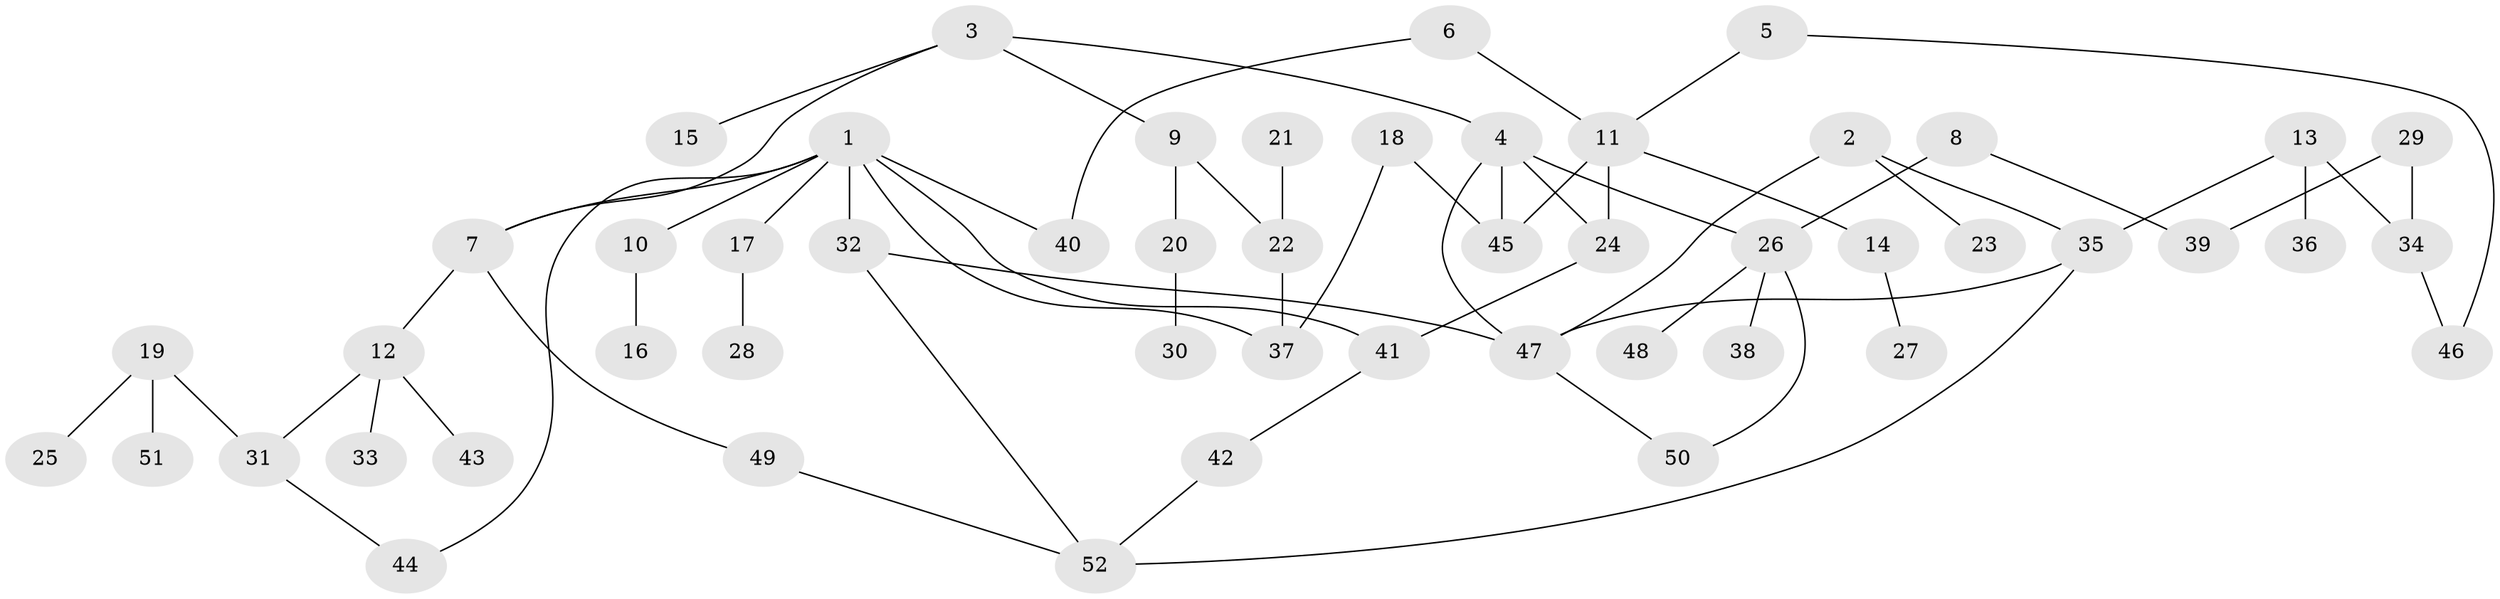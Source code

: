 // original degree distribution, {6: 0.038461538461538464, 5: 0.028846153846153848, 4: 0.057692307692307696, 3: 0.17307692307692307, 2: 0.38461538461538464, 7: 0.009615384615384616, 1: 0.3076923076923077}
// Generated by graph-tools (version 1.1) at 2025/01/03/09/25 03:01:05]
// undirected, 52 vertices, 65 edges
graph export_dot {
graph [start="1"]
  node [color=gray90,style=filled];
  1;
  2;
  3;
  4;
  5;
  6;
  7;
  8;
  9;
  10;
  11;
  12;
  13;
  14;
  15;
  16;
  17;
  18;
  19;
  20;
  21;
  22;
  23;
  24;
  25;
  26;
  27;
  28;
  29;
  30;
  31;
  32;
  33;
  34;
  35;
  36;
  37;
  38;
  39;
  40;
  41;
  42;
  43;
  44;
  45;
  46;
  47;
  48;
  49;
  50;
  51;
  52;
  1 -- 7 [weight=1.0];
  1 -- 10 [weight=1.0];
  1 -- 17 [weight=1.0];
  1 -- 32 [weight=1.0];
  1 -- 37 [weight=1.0];
  1 -- 40 [weight=1.0];
  1 -- 41 [weight=1.0];
  1 -- 44 [weight=1.0];
  2 -- 23 [weight=1.0];
  2 -- 35 [weight=1.0];
  2 -- 47 [weight=1.0];
  3 -- 4 [weight=1.0];
  3 -- 7 [weight=1.0];
  3 -- 9 [weight=1.0];
  3 -- 15 [weight=1.0];
  4 -- 24 [weight=1.0];
  4 -- 26 [weight=1.0];
  4 -- 45 [weight=1.0];
  4 -- 47 [weight=1.0];
  5 -- 11 [weight=1.0];
  5 -- 46 [weight=1.0];
  6 -- 11 [weight=1.0];
  6 -- 40 [weight=1.0];
  7 -- 12 [weight=1.0];
  7 -- 49 [weight=1.0];
  8 -- 26 [weight=2.0];
  8 -- 39 [weight=1.0];
  9 -- 20 [weight=1.0];
  9 -- 22 [weight=1.0];
  10 -- 16 [weight=1.0];
  11 -- 14 [weight=1.0];
  11 -- 24 [weight=1.0];
  11 -- 45 [weight=1.0];
  12 -- 31 [weight=1.0];
  12 -- 33 [weight=1.0];
  12 -- 43 [weight=1.0];
  13 -- 34 [weight=1.0];
  13 -- 35 [weight=1.0];
  13 -- 36 [weight=1.0];
  14 -- 27 [weight=1.0];
  17 -- 28 [weight=1.0];
  18 -- 37 [weight=1.0];
  18 -- 45 [weight=1.0];
  19 -- 25 [weight=1.0];
  19 -- 31 [weight=1.0];
  19 -- 51 [weight=1.0];
  20 -- 30 [weight=1.0];
  21 -- 22 [weight=1.0];
  22 -- 37 [weight=1.0];
  24 -- 41 [weight=1.0];
  26 -- 38 [weight=1.0];
  26 -- 48 [weight=1.0];
  26 -- 50 [weight=1.0];
  29 -- 34 [weight=1.0];
  29 -- 39 [weight=1.0];
  31 -- 44 [weight=1.0];
  32 -- 47 [weight=1.0];
  32 -- 52 [weight=1.0];
  34 -- 46 [weight=1.0];
  35 -- 47 [weight=1.0];
  35 -- 52 [weight=1.0];
  41 -- 42 [weight=1.0];
  42 -- 52 [weight=1.0];
  47 -- 50 [weight=1.0];
  49 -- 52 [weight=1.0];
}
